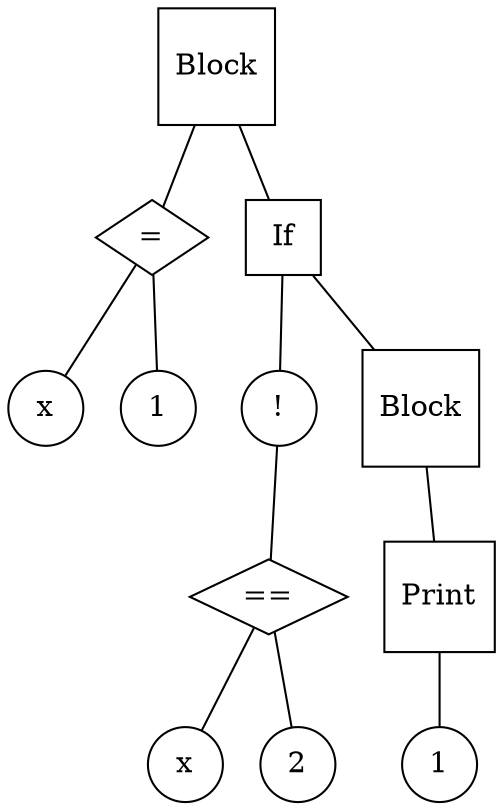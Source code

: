 graph g {
n0 [label = "Block", shape="square"]
n1 [label = "x", shape="circle"]
n2 [label = "=", shape="diamond"]
n3 [label = "1", shape="circle"]
n4 [label = "If", shape="square"]
n5 [label = "!", shape="circle"]
n6 [label = "x", shape="circle"]
n7 [label = "==", shape="diamond"]
n8 [label = "2", shape="circle"]
n9 [label = "Block", shape="square"]
n10 [label = "Print", shape="square"]
n11 [label = "1", shape="circle"]

"n2" -- "n1"
"n2" -- "n3"
"n0" -- "n2"
"n7" -- "n6"
"n7" -- "n8"
"n5" -- "n7"
"n4" -- "n5"
"n10" -- "n11"
"n9" -- "n10"
"n4" -- "n9"
"n0" -- "n4"
}